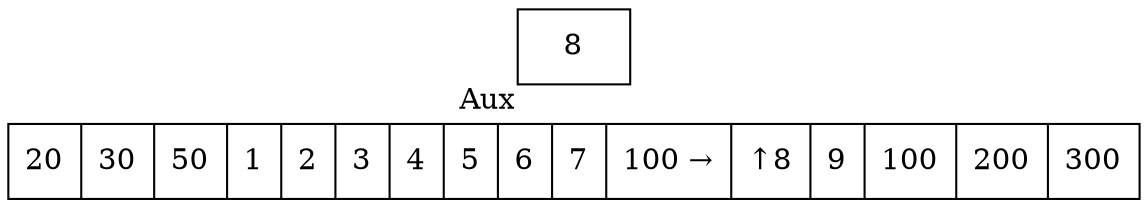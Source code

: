 digraph G{ node [shape = record ];
 rankdir=LR;X[label="{ 20|30|50|1|2|3|4|5|6|7|100|8|9|100|200|300}"]X[label="{ 20|30|50|1|2|3|4|5|6|7|100 → | ↑ 8|9|100|200|300}"]
2[label="{8}"xlabel="Aux"]
}
